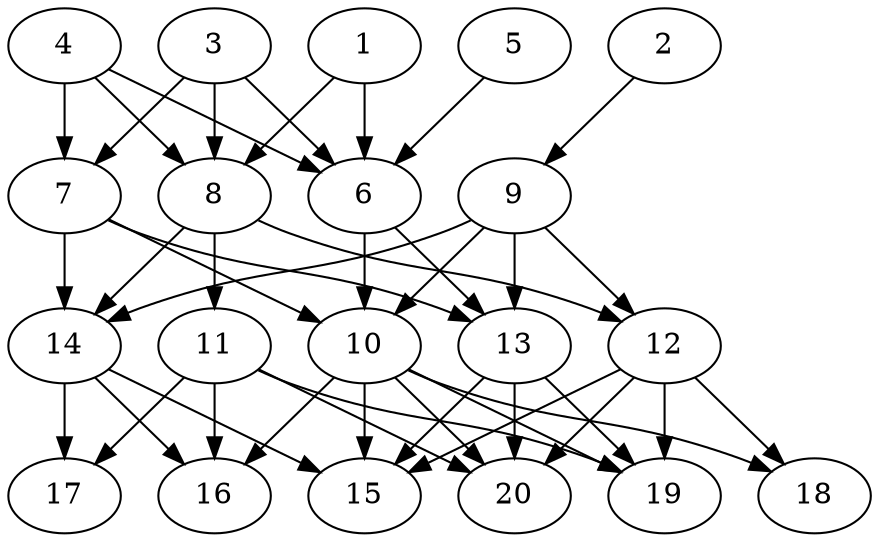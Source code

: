 // DAG automatically generated by daggen at Tue Jul 23 14:33:40 2019
// ./daggen --dot -n 20 --ccr 0.5 --fat 0.6 --regular 0.5 --density 0.8 --mindata 5242880 --maxdata 52428800 
digraph G {
  1 [size="84637696", alpha="0.06", expect_size="42318848"] 
  1 -> 6 [size ="42318848"]
  1 -> 8 [size ="42318848"]
  2 [size="102483968", alpha="0.17", expect_size="51241984"] 
  2 -> 9 [size ="51241984"]
  3 [size="72177664", alpha="0.16", expect_size="36088832"] 
  3 -> 6 [size ="36088832"]
  3 -> 7 [size ="36088832"]
  3 -> 8 [size ="36088832"]
  4 [size="59785216", alpha="0.17", expect_size="29892608"] 
  4 -> 6 [size ="29892608"]
  4 -> 7 [size ="29892608"]
  4 -> 8 [size ="29892608"]
  5 [size="24594432", alpha="0.04", expect_size="12297216"] 
  5 -> 6 [size ="12297216"]
  6 [size="36091904", alpha="0.01", expect_size="18045952"] 
  6 -> 10 [size ="18045952"]
  6 -> 13 [size ="18045952"]
  7 [size="81645568", alpha="0.13", expect_size="40822784"] 
  7 -> 10 [size ="40822784"]
  7 -> 13 [size ="40822784"]
  7 -> 14 [size ="40822784"]
  8 [size="28366848", alpha="0.16", expect_size="14183424"] 
  8 -> 11 [size ="14183424"]
  8 -> 12 [size ="14183424"]
  8 -> 14 [size ="14183424"]
  9 [size="34660352", alpha="0.18", expect_size="17330176"] 
  9 -> 10 [size ="17330176"]
  9 -> 12 [size ="17330176"]
  9 -> 13 [size ="17330176"]
  9 -> 14 [size ="17330176"]
  10 [size="68030464", alpha="0.05", expect_size="34015232"] 
  10 -> 15 [size ="34015232"]
  10 -> 16 [size ="34015232"]
  10 -> 18 [size ="34015232"]
  10 -> 19 [size ="34015232"]
  10 -> 20 [size ="34015232"]
  11 [size="44496896", alpha="0.12", expect_size="22248448"] 
  11 -> 16 [size ="22248448"]
  11 -> 17 [size ="22248448"]
  11 -> 19 [size ="22248448"]
  11 -> 20 [size ="22248448"]
  12 [size="71294976", alpha="0.04", expect_size="35647488"] 
  12 -> 15 [size ="35647488"]
  12 -> 18 [size ="35647488"]
  12 -> 19 [size ="35647488"]
  12 -> 20 [size ="35647488"]
  13 [size="57153536", alpha="0.12", expect_size="28576768"] 
  13 -> 15 [size ="28576768"]
  13 -> 19 [size ="28576768"]
  13 -> 20 [size ="28576768"]
  14 [size="38254592", alpha="0.10", expect_size="19127296"] 
  14 -> 15 [size ="19127296"]
  14 -> 16 [size ="19127296"]
  14 -> 17 [size ="19127296"]
  15 [size="22726656", alpha="0.13", expect_size="11363328"] 
  16 [size="43630592", alpha="0.03", expect_size="21815296"] 
  17 [size="47740928", alpha="0.16", expect_size="23870464"] 
  18 [size="14786560", alpha="0.18", expect_size="7393280"] 
  19 [size="90636288", alpha="0.19", expect_size="45318144"] 
  20 [size="79149056", alpha="0.05", expect_size="39574528"] 
}

